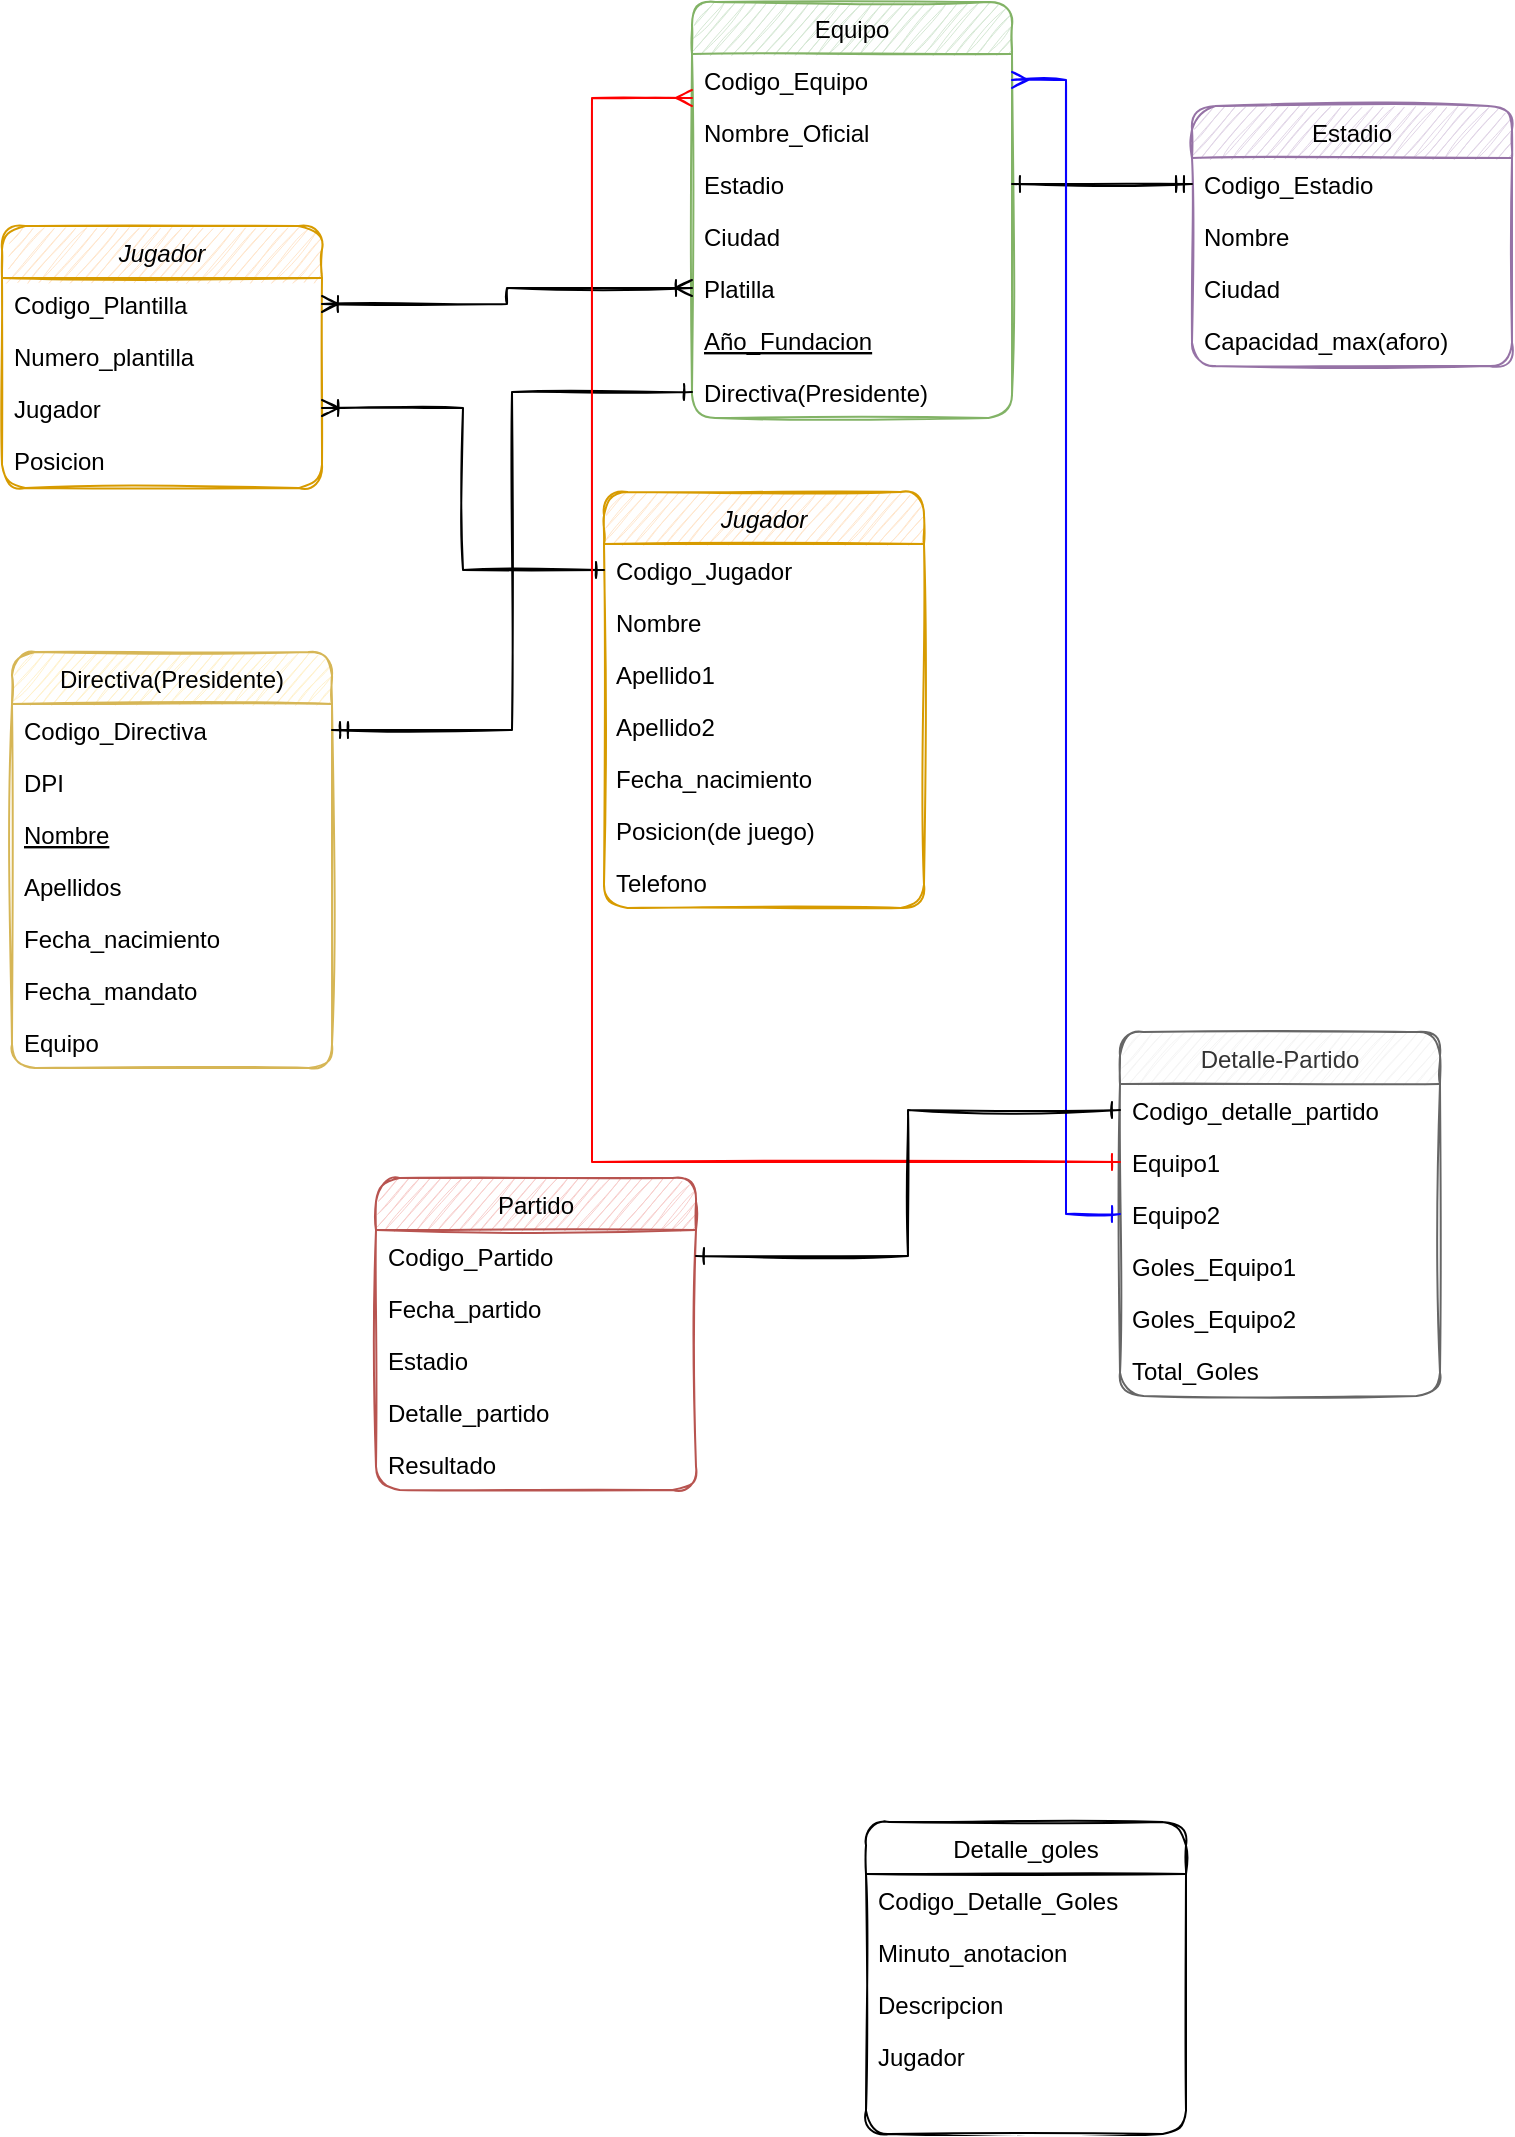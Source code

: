 <mxfile version="15.3.2" type="github">
  <diagram id="C5RBs43oDa-KdzZeNtuy" name="Page-1">
    <mxGraphModel dx="1426" dy="794" grid="0" gridSize="10" guides="1" tooltips="1" connect="1" arrows="1" fold="1" page="1" pageScale="1" pageWidth="827" pageHeight="1169" background="#FFFFFF" math="0" shadow="0">
      <root>
        <mxCell id="WIyWlLk6GJQsqaUBKTNV-0" />
        <mxCell id="WIyWlLk6GJQsqaUBKTNV-1" parent="WIyWlLk6GJQsqaUBKTNV-0" />
        <mxCell id="zkfFHV4jXpPFQw0GAbJ--0" value="Jugador" style="swimlane;fontStyle=2;align=center;verticalAlign=top;childLayout=stackLayout;horizontal=1;startSize=26;horizontalStack=0;resizeParent=1;resizeLast=0;collapsible=1;marginBottom=0;shadow=0;strokeWidth=1;fillColor=#ffe6cc;strokeColor=#d79b00;rounded=1;sketch=1;" parent="WIyWlLk6GJQsqaUBKTNV-1" vertex="1">
          <mxGeometry x="349" y="315" width="160" height="208" as="geometry">
            <mxRectangle x="230" y="140" width="160" height="26" as="alternateBounds" />
          </mxGeometry>
        </mxCell>
        <mxCell id="zkfFHV4jXpPFQw0GAbJ--5" value="Codigo_Jugador" style="text;align=left;verticalAlign=top;spacingLeft=4;spacingRight=4;overflow=hidden;rotatable=0;points=[[0,0.5],[1,0.5]];portConstraint=eastwest;rounded=1;sketch=1;" parent="zkfFHV4jXpPFQw0GAbJ--0" vertex="1">
          <mxGeometry y="26" width="160" height="26" as="geometry" />
        </mxCell>
        <mxCell id="zkfFHV4jXpPFQw0GAbJ--1" value="Nombre" style="text;align=left;verticalAlign=top;spacingLeft=4;spacingRight=4;overflow=hidden;rotatable=0;points=[[0,0.5],[1,0.5]];portConstraint=eastwest;rounded=1;sketch=1;" parent="zkfFHV4jXpPFQw0GAbJ--0" vertex="1">
          <mxGeometry y="52" width="160" height="26" as="geometry" />
        </mxCell>
        <mxCell id="zkfFHV4jXpPFQw0GAbJ--2" value="Apellido1" style="text;align=left;verticalAlign=top;spacingLeft=4;spacingRight=4;overflow=hidden;rotatable=0;points=[[0,0.5],[1,0.5]];portConstraint=eastwest;shadow=0;html=0;rounded=1;sketch=1;" parent="zkfFHV4jXpPFQw0GAbJ--0" vertex="1">
          <mxGeometry y="78" width="160" height="26" as="geometry" />
        </mxCell>
        <mxCell id="zkfFHV4jXpPFQw0GAbJ--3" value="Apellido2" style="text;align=left;verticalAlign=top;spacingLeft=4;spacingRight=4;overflow=hidden;rotatable=0;points=[[0,0.5],[1,0.5]];portConstraint=eastwest;shadow=0;html=0;rounded=1;sketch=1;" parent="zkfFHV4jXpPFQw0GAbJ--0" vertex="1">
          <mxGeometry y="104" width="160" height="26" as="geometry" />
        </mxCell>
        <mxCell id="KQvhHOU-KLIOsYbTr6vz-0" value="Fecha_nacimiento" style="text;align=left;verticalAlign=top;spacingLeft=4;spacingRight=4;overflow=hidden;rotatable=0;points=[[0,0.5],[1,0.5]];portConstraint=eastwest;shadow=0;html=0;rounded=1;sketch=1;" vertex="1" parent="zkfFHV4jXpPFQw0GAbJ--0">
          <mxGeometry y="130" width="160" height="26" as="geometry" />
        </mxCell>
        <mxCell id="KQvhHOU-KLIOsYbTr6vz-2" value="Posicion(de juego)" style="text;align=left;verticalAlign=top;spacingLeft=4;spacingRight=4;overflow=hidden;rotatable=0;points=[[0,0.5],[1,0.5]];portConstraint=eastwest;shadow=0;html=0;rounded=1;sketch=1;" vertex="1" parent="zkfFHV4jXpPFQw0GAbJ--0">
          <mxGeometry y="156" width="160" height="26" as="geometry" />
        </mxCell>
        <mxCell id="KQvhHOU-KLIOsYbTr6vz-1" value="Telefono" style="text;align=left;verticalAlign=top;spacingLeft=4;spacingRight=4;overflow=hidden;rotatable=0;points=[[0,0.5],[1,0.5]];portConstraint=eastwest;shadow=0;html=0;rounded=1;sketch=1;" vertex="1" parent="zkfFHV4jXpPFQw0GAbJ--0">
          <mxGeometry y="182" width="160" height="26" as="geometry" />
        </mxCell>
        <mxCell id="zkfFHV4jXpPFQw0GAbJ--6" value="Equipo" style="swimlane;fontStyle=0;align=center;verticalAlign=top;childLayout=stackLayout;horizontal=1;startSize=26;horizontalStack=0;resizeParent=1;resizeLast=0;collapsible=1;marginBottom=0;shadow=0;strokeWidth=1;fillColor=#d5e8d4;strokeColor=#82b366;rounded=1;sketch=1;" parent="WIyWlLk6GJQsqaUBKTNV-1" vertex="1">
          <mxGeometry x="393" y="70" width="160" height="208" as="geometry">
            <mxRectangle x="130" y="380" width="160" height="26" as="alternateBounds" />
          </mxGeometry>
        </mxCell>
        <mxCell id="zkfFHV4jXpPFQw0GAbJ--7" value="Codigo_Equipo" style="text;align=left;verticalAlign=top;spacingLeft=4;spacingRight=4;overflow=hidden;rotatable=0;points=[[0,0.5],[1,0.5]];portConstraint=eastwest;rounded=1;sketch=1;" parent="zkfFHV4jXpPFQw0GAbJ--6" vertex="1">
          <mxGeometry y="26" width="160" height="26" as="geometry" />
        </mxCell>
        <mxCell id="zkfFHV4jXpPFQw0GAbJ--8" value="Nombre_Oficial" style="text;align=left;verticalAlign=top;spacingLeft=4;spacingRight=4;overflow=hidden;rotatable=0;points=[[0,0.5],[1,0.5]];portConstraint=eastwest;shadow=0;html=0;rounded=1;sketch=1;" parent="zkfFHV4jXpPFQw0GAbJ--6" vertex="1">
          <mxGeometry y="52" width="160" height="26" as="geometry" />
        </mxCell>
        <mxCell id="KQvhHOU-KLIOsYbTr6vz-13" value="Estadio" style="text;align=left;verticalAlign=top;spacingLeft=4;spacingRight=4;overflow=hidden;rotatable=0;points=[[0,0.5],[1,0.5]];portConstraint=eastwest;shadow=0;html=0;rounded=1;sketch=1;" vertex="1" parent="zkfFHV4jXpPFQw0GAbJ--6">
          <mxGeometry y="78" width="160" height="26" as="geometry" />
        </mxCell>
        <mxCell id="KQvhHOU-KLIOsYbTr6vz-15" value="Ciudad" style="text;align=left;verticalAlign=top;spacingLeft=4;spacingRight=4;overflow=hidden;rotatable=0;points=[[0,0.5],[1,0.5]];portConstraint=eastwest;shadow=0;html=0;rounded=1;sketch=1;" vertex="1" parent="zkfFHV4jXpPFQw0GAbJ--6">
          <mxGeometry y="104" width="160" height="26" as="geometry" />
        </mxCell>
        <mxCell id="KQvhHOU-KLIOsYbTr6vz-31" value="Platilla" style="text;align=left;verticalAlign=top;spacingLeft=4;spacingRight=4;overflow=hidden;rotatable=0;points=[[0,0.5],[1,0.5]];portConstraint=eastwest;shadow=0;html=0;rounded=1;sketch=1;" vertex="1" parent="zkfFHV4jXpPFQw0GAbJ--6">
          <mxGeometry y="130" width="160" height="26" as="geometry" />
        </mxCell>
        <mxCell id="zkfFHV4jXpPFQw0GAbJ--10" value="Año_Fundacion" style="text;align=left;verticalAlign=top;spacingLeft=4;spacingRight=4;overflow=hidden;rotatable=0;points=[[0,0.5],[1,0.5]];portConstraint=eastwest;fontStyle=4;rounded=1;sketch=1;" parent="zkfFHV4jXpPFQw0GAbJ--6" vertex="1">
          <mxGeometry y="156" width="160" height="26" as="geometry" />
        </mxCell>
        <mxCell id="zkfFHV4jXpPFQw0GAbJ--11" value="Directiva(Presidente)" style="text;align=left;verticalAlign=top;spacingLeft=4;spacingRight=4;overflow=hidden;rotatable=0;points=[[0,0.5],[1,0.5]];portConstraint=eastwest;rounded=1;sketch=1;" parent="zkfFHV4jXpPFQw0GAbJ--6" vertex="1">
          <mxGeometry y="182" width="160" height="26" as="geometry" />
        </mxCell>
        <mxCell id="zkfFHV4jXpPFQw0GAbJ--13" value="Estadio" style="swimlane;fontStyle=0;align=center;verticalAlign=top;childLayout=stackLayout;horizontal=1;startSize=26;horizontalStack=0;resizeParent=1;resizeLast=0;collapsible=1;marginBottom=0;shadow=0;strokeWidth=1;fillColor=#e1d5e7;strokeColor=#9673a6;rounded=1;sketch=1;" parent="WIyWlLk6GJQsqaUBKTNV-1" vertex="1">
          <mxGeometry x="643" y="122" width="160" height="130" as="geometry">
            <mxRectangle x="340" y="380" width="170" height="26" as="alternateBounds" />
          </mxGeometry>
        </mxCell>
        <mxCell id="zkfFHV4jXpPFQw0GAbJ--14" value="Codigo_Estadio" style="text;align=left;verticalAlign=top;spacingLeft=4;spacingRight=4;overflow=hidden;rotatable=0;points=[[0,0.5],[1,0.5]];portConstraint=eastwest;rounded=1;sketch=1;" parent="zkfFHV4jXpPFQw0GAbJ--13" vertex="1">
          <mxGeometry y="26" width="160" height="26" as="geometry" />
        </mxCell>
        <mxCell id="KQvhHOU-KLIOsYbTr6vz-3" value="Nombre" style="text;align=left;verticalAlign=top;spacingLeft=4;spacingRight=4;overflow=hidden;rotatable=0;points=[[0,0.5],[1,0.5]];portConstraint=eastwest;rounded=1;sketch=1;" vertex="1" parent="zkfFHV4jXpPFQw0GAbJ--13">
          <mxGeometry y="52" width="160" height="26" as="geometry" />
        </mxCell>
        <mxCell id="KQvhHOU-KLIOsYbTr6vz-4" value="Ciudad" style="text;align=left;verticalAlign=top;spacingLeft=4;spacingRight=4;overflow=hidden;rotatable=0;points=[[0,0.5],[1,0.5]];portConstraint=eastwest;rounded=1;sketch=1;" vertex="1" parent="zkfFHV4jXpPFQw0GAbJ--13">
          <mxGeometry y="78" width="160" height="26" as="geometry" />
        </mxCell>
        <mxCell id="KQvhHOU-KLIOsYbTr6vz-14" value="Capacidad_max(aforo)" style="text;align=left;verticalAlign=top;spacingLeft=4;spacingRight=4;overflow=hidden;rotatable=0;points=[[0,0.5],[1,0.5]];portConstraint=eastwest;rounded=1;sketch=1;" vertex="1" parent="zkfFHV4jXpPFQw0GAbJ--13">
          <mxGeometry y="104" width="160" height="26" as="geometry" />
        </mxCell>
        <mxCell id="zkfFHV4jXpPFQw0GAbJ--17" value="Partido" style="swimlane;fontStyle=0;align=center;verticalAlign=top;childLayout=stackLayout;horizontal=1;startSize=26;horizontalStack=0;resizeParent=1;resizeLast=0;collapsible=1;marginBottom=0;shadow=0;strokeWidth=1;fillColor=#f8cecc;strokeColor=#b85450;rounded=1;sketch=1;" parent="WIyWlLk6GJQsqaUBKTNV-1" vertex="1">
          <mxGeometry x="235" y="658" width="160" height="156" as="geometry">
            <mxRectangle x="550" y="140" width="160" height="26" as="alternateBounds" />
          </mxGeometry>
        </mxCell>
        <mxCell id="zkfFHV4jXpPFQw0GAbJ--18" value="Codigo_Partido" style="text;align=left;verticalAlign=top;spacingLeft=4;spacingRight=4;overflow=hidden;rotatable=0;points=[[0,0.5],[1,0.5]];portConstraint=eastwest;rounded=1;sketch=1;" parent="zkfFHV4jXpPFQw0GAbJ--17" vertex="1">
          <mxGeometry y="26" width="160" height="26" as="geometry" />
        </mxCell>
        <mxCell id="zkfFHV4jXpPFQw0GAbJ--19" value="Fecha_partido" style="text;align=left;verticalAlign=top;spacingLeft=4;spacingRight=4;overflow=hidden;rotatable=0;points=[[0,0.5],[1,0.5]];portConstraint=eastwest;shadow=0;html=0;rounded=1;sketch=1;" parent="zkfFHV4jXpPFQw0GAbJ--17" vertex="1">
          <mxGeometry y="52" width="160" height="26" as="geometry" />
        </mxCell>
        <mxCell id="KQvhHOU-KLIOsYbTr6vz-23" value="Estadio" style="text;align=left;verticalAlign=top;spacingLeft=4;spacingRight=4;overflow=hidden;rotatable=0;points=[[0,0.5],[1,0.5]];portConstraint=eastwest;shadow=0;html=0;rounded=1;sketch=1;" vertex="1" parent="zkfFHV4jXpPFQw0GAbJ--17">
          <mxGeometry y="78" width="160" height="26" as="geometry" />
        </mxCell>
        <mxCell id="zkfFHV4jXpPFQw0GAbJ--20" value="Detalle_partido" style="text;align=left;verticalAlign=top;spacingLeft=4;spacingRight=4;overflow=hidden;rotatable=0;points=[[0,0.5],[1,0.5]];portConstraint=eastwest;shadow=0;html=0;rounded=1;sketch=1;" parent="zkfFHV4jXpPFQw0GAbJ--17" vertex="1">
          <mxGeometry y="104" width="160" height="26" as="geometry" />
        </mxCell>
        <mxCell id="zkfFHV4jXpPFQw0GAbJ--22" value="Resultado" style="text;align=left;verticalAlign=top;spacingLeft=4;spacingRight=4;overflow=hidden;rotatable=0;points=[[0,0.5],[1,0.5]];portConstraint=eastwest;shadow=0;html=0;rounded=1;sketch=1;" parent="zkfFHV4jXpPFQw0GAbJ--17" vertex="1">
          <mxGeometry y="130" width="160" height="26" as="geometry" />
        </mxCell>
        <mxCell id="KQvhHOU-KLIOsYbTr6vz-5" value="Directiva(Presidente)" style="swimlane;fontStyle=0;align=center;verticalAlign=top;childLayout=stackLayout;horizontal=1;startSize=26;horizontalStack=0;resizeParent=1;resizeLast=0;collapsible=1;marginBottom=0;shadow=0;strokeWidth=1;fillColor=#fff2cc;strokeColor=#d6b656;rounded=1;sketch=1;" vertex="1" parent="WIyWlLk6GJQsqaUBKTNV-1">
          <mxGeometry x="53" y="395" width="160" height="208" as="geometry">
            <mxRectangle x="130" y="380" width="160" height="26" as="alternateBounds" />
          </mxGeometry>
        </mxCell>
        <mxCell id="KQvhHOU-KLIOsYbTr6vz-6" value="Codigo_Directiva" style="text;align=left;verticalAlign=top;spacingLeft=4;spacingRight=4;overflow=hidden;rotatable=0;points=[[0,0.5],[1,0.5]];portConstraint=eastwest;rounded=1;sketch=1;" vertex="1" parent="KQvhHOU-KLIOsYbTr6vz-5">
          <mxGeometry y="26" width="160" height="26" as="geometry" />
        </mxCell>
        <mxCell id="KQvhHOU-KLIOsYbTr6vz-7" value="DPI" style="text;align=left;verticalAlign=top;spacingLeft=4;spacingRight=4;overflow=hidden;rotatable=0;points=[[0,0.5],[1,0.5]];portConstraint=eastwest;shadow=0;html=0;rounded=1;sketch=1;" vertex="1" parent="KQvhHOU-KLIOsYbTr6vz-5">
          <mxGeometry y="52" width="160" height="26" as="geometry" />
        </mxCell>
        <mxCell id="KQvhHOU-KLIOsYbTr6vz-8" value="Nombre" style="text;align=left;verticalAlign=top;spacingLeft=4;spacingRight=4;overflow=hidden;rotatable=0;points=[[0,0.5],[1,0.5]];portConstraint=eastwest;fontStyle=4;rounded=1;sketch=1;" vertex="1" parent="KQvhHOU-KLIOsYbTr6vz-5">
          <mxGeometry y="78" width="160" height="26" as="geometry" />
        </mxCell>
        <mxCell id="KQvhHOU-KLIOsYbTr6vz-9" value="Apellidos" style="text;align=left;verticalAlign=top;spacingLeft=4;spacingRight=4;overflow=hidden;rotatable=0;points=[[0,0.5],[1,0.5]];portConstraint=eastwest;rounded=1;sketch=1;" vertex="1" parent="KQvhHOU-KLIOsYbTr6vz-5">
          <mxGeometry y="104" width="160" height="26" as="geometry" />
        </mxCell>
        <mxCell id="KQvhHOU-KLIOsYbTr6vz-10" value="Fecha_nacimiento" style="text;align=left;verticalAlign=top;spacingLeft=4;spacingRight=4;overflow=hidden;rotatable=0;points=[[0,0.5],[1,0.5]];portConstraint=eastwest;rounded=1;sketch=1;" vertex="1" parent="KQvhHOU-KLIOsYbTr6vz-5">
          <mxGeometry y="130" width="160" height="26" as="geometry" />
        </mxCell>
        <mxCell id="KQvhHOU-KLIOsYbTr6vz-12" value="Fecha_mandato" style="text;align=left;verticalAlign=top;spacingLeft=4;spacingRight=4;overflow=hidden;rotatable=0;points=[[0,0.5],[1,0.5]];portConstraint=eastwest;rounded=1;sketch=1;" vertex="1" parent="KQvhHOU-KLIOsYbTr6vz-5">
          <mxGeometry y="156" width="160" height="26" as="geometry" />
        </mxCell>
        <mxCell id="KQvhHOU-KLIOsYbTr6vz-11" value="Equipo" style="text;align=left;verticalAlign=top;spacingLeft=4;spacingRight=4;overflow=hidden;rotatable=0;points=[[0,0.5],[1,0.5]];portConstraint=eastwest;rounded=1;sketch=1;" vertex="1" parent="KQvhHOU-KLIOsYbTr6vz-5">
          <mxGeometry y="182" width="160" height="26" as="geometry" />
        </mxCell>
        <mxCell id="KQvhHOU-KLIOsYbTr6vz-16" value="Detalle-Partido" style="swimlane;fontStyle=0;align=center;verticalAlign=top;childLayout=stackLayout;horizontal=1;startSize=26;horizontalStack=0;resizeParent=1;resizeLast=0;collapsible=1;marginBottom=0;shadow=0;strokeWidth=1;fillColor=#f5f5f5;strokeColor=#666666;fontColor=#333333;rounded=1;sketch=1;" vertex="1" parent="WIyWlLk6GJQsqaUBKTNV-1">
          <mxGeometry x="607" y="585" width="160" height="182" as="geometry">
            <mxRectangle x="340" y="380" width="170" height="26" as="alternateBounds" />
          </mxGeometry>
        </mxCell>
        <mxCell id="KQvhHOU-KLIOsYbTr6vz-17" value="Codigo_detalle_partido" style="text;align=left;verticalAlign=top;spacingLeft=4;spacingRight=4;overflow=hidden;rotatable=0;points=[[0,0.5],[1,0.5]];portConstraint=eastwest;rounded=1;sketch=1;" vertex="1" parent="KQvhHOU-KLIOsYbTr6vz-16">
          <mxGeometry y="26" width="160" height="26" as="geometry" />
        </mxCell>
        <mxCell id="KQvhHOU-KLIOsYbTr6vz-18" value="Equipo1   &#xa;" style="text;align=left;verticalAlign=top;spacingLeft=4;spacingRight=4;overflow=hidden;rotatable=0;points=[[0,0.5],[1,0.5]];portConstraint=eastwest;rounded=1;sketch=1;" vertex="1" parent="KQvhHOU-KLIOsYbTr6vz-16">
          <mxGeometry y="52" width="160" height="26" as="geometry" />
        </mxCell>
        <mxCell id="KQvhHOU-KLIOsYbTr6vz-19" value="Equipo2" style="text;align=left;verticalAlign=top;spacingLeft=4;spacingRight=4;overflow=hidden;rotatable=0;points=[[0,0.5],[1,0.5]];portConstraint=eastwest;rounded=1;sketch=1;" vertex="1" parent="KQvhHOU-KLIOsYbTr6vz-16">
          <mxGeometry y="78" width="160" height="26" as="geometry" />
        </mxCell>
        <mxCell id="KQvhHOU-KLIOsYbTr6vz-21" value="Goles_Equipo1" style="text;align=left;verticalAlign=top;spacingLeft=4;spacingRight=4;overflow=hidden;rotatable=0;points=[[0,0.5],[1,0.5]];portConstraint=eastwest;rounded=1;sketch=1;" vertex="1" parent="KQvhHOU-KLIOsYbTr6vz-16">
          <mxGeometry y="104" width="160" height="26" as="geometry" />
        </mxCell>
        <mxCell id="KQvhHOU-KLIOsYbTr6vz-22" value="Goles_Equipo2" style="text;align=left;verticalAlign=top;spacingLeft=4;spacingRight=4;overflow=hidden;rotatable=0;points=[[0,0.5],[1,0.5]];portConstraint=eastwest;rounded=1;sketch=1;" vertex="1" parent="KQvhHOU-KLIOsYbTr6vz-16">
          <mxGeometry y="130" width="160" height="26" as="geometry" />
        </mxCell>
        <mxCell id="KQvhHOU-KLIOsYbTr6vz-20" value="Total_Goles" style="text;align=left;verticalAlign=top;spacingLeft=4;spacingRight=4;overflow=hidden;rotatable=0;points=[[0,0.5],[1,0.5]];portConstraint=eastwest;rounded=1;sketch=1;" vertex="1" parent="KQvhHOU-KLIOsYbTr6vz-16">
          <mxGeometry y="156" width="160" height="26" as="geometry" />
        </mxCell>
        <mxCell id="KQvhHOU-KLIOsYbTr6vz-24" value="Detalle_goles" style="swimlane;fontStyle=0;align=center;verticalAlign=top;childLayout=stackLayout;horizontal=1;startSize=26;horizontalStack=0;resizeParent=1;resizeLast=0;collapsible=1;marginBottom=0;shadow=0;strokeWidth=1;rounded=1;sketch=1;" vertex="1" parent="WIyWlLk6GJQsqaUBKTNV-1">
          <mxGeometry x="480" y="980" width="160" height="156" as="geometry">
            <mxRectangle x="550" y="140" width="160" height="26" as="alternateBounds" />
          </mxGeometry>
        </mxCell>
        <mxCell id="KQvhHOU-KLIOsYbTr6vz-25" value="Codigo_Detalle_Goles" style="text;align=left;verticalAlign=top;spacingLeft=4;spacingRight=4;overflow=hidden;rotatable=0;points=[[0,0.5],[1,0.5]];portConstraint=eastwest;rounded=1;sketch=1;" vertex="1" parent="KQvhHOU-KLIOsYbTr6vz-24">
          <mxGeometry y="26" width="160" height="26" as="geometry" />
        </mxCell>
        <mxCell id="KQvhHOU-KLIOsYbTr6vz-26" value="Minuto_anotacion" style="text;align=left;verticalAlign=top;spacingLeft=4;spacingRight=4;overflow=hidden;rotatable=0;points=[[0,0.5],[1,0.5]];portConstraint=eastwest;shadow=0;html=0;rounded=1;sketch=1;" vertex="1" parent="KQvhHOU-KLIOsYbTr6vz-24">
          <mxGeometry y="52" width="160" height="26" as="geometry" />
        </mxCell>
        <mxCell id="KQvhHOU-KLIOsYbTr6vz-27" value="Descripcion" style="text;align=left;verticalAlign=top;spacingLeft=4;spacingRight=4;overflow=hidden;rotatable=0;points=[[0,0.5],[1,0.5]];portConstraint=eastwest;shadow=0;html=0;rounded=1;sketch=1;" vertex="1" parent="KQvhHOU-KLIOsYbTr6vz-24">
          <mxGeometry y="78" width="160" height="26" as="geometry" />
        </mxCell>
        <mxCell id="KQvhHOU-KLIOsYbTr6vz-28" value="Jugador" style="text;align=left;verticalAlign=top;spacingLeft=4;spacingRight=4;overflow=hidden;rotatable=0;points=[[0,0.5],[1,0.5]];portConstraint=eastwest;shadow=0;html=0;rounded=1;sketch=1;" vertex="1" parent="KQvhHOU-KLIOsYbTr6vz-24">
          <mxGeometry y="104" width="160" height="26" as="geometry" />
        </mxCell>
        <mxCell id="KQvhHOU-KLIOsYbTr6vz-32" value="Jugador" style="swimlane;fontStyle=2;align=center;verticalAlign=top;childLayout=stackLayout;horizontal=1;startSize=26;horizontalStack=0;resizeParent=1;resizeLast=0;collapsible=1;marginBottom=0;shadow=0;strokeWidth=1;fillColor=#ffe6cc;strokeColor=#d79b00;rounded=1;sketch=1;" vertex="1" parent="WIyWlLk6GJQsqaUBKTNV-1">
          <mxGeometry x="48" y="182" width="160" height="131" as="geometry">
            <mxRectangle x="230" y="140" width="160" height="26" as="alternateBounds" />
          </mxGeometry>
        </mxCell>
        <mxCell id="KQvhHOU-KLIOsYbTr6vz-33" value="Codigo_Plantilla" style="text;align=left;verticalAlign=top;spacingLeft=4;spacingRight=4;overflow=hidden;rotatable=0;points=[[0,0.5],[1,0.5]];portConstraint=eastwest;rounded=1;sketch=1;" vertex="1" parent="KQvhHOU-KLIOsYbTr6vz-32">
          <mxGeometry y="26" width="160" height="26" as="geometry" />
        </mxCell>
        <mxCell id="KQvhHOU-KLIOsYbTr6vz-40" value="Numero_plantilla" style="text;align=left;verticalAlign=top;spacingLeft=4;spacingRight=4;overflow=hidden;rotatable=0;points=[[0,0.5],[1,0.5]];portConstraint=eastwest;shadow=0;html=0;rounded=1;sketch=1;" vertex="1" parent="KQvhHOU-KLIOsYbTr6vz-32">
          <mxGeometry y="52" width="160" height="26" as="geometry" />
        </mxCell>
        <mxCell id="KQvhHOU-KLIOsYbTr6vz-34" value="Jugador" style="text;align=left;verticalAlign=top;spacingLeft=4;spacingRight=4;overflow=hidden;rotatable=0;points=[[0,0.5],[1,0.5]];portConstraint=eastwest;rounded=1;sketch=1;" vertex="1" parent="KQvhHOU-KLIOsYbTr6vz-32">
          <mxGeometry y="78" width="160" height="26" as="geometry" />
        </mxCell>
        <mxCell id="KQvhHOU-KLIOsYbTr6vz-35" value="Posicion" style="text;align=left;verticalAlign=top;spacingLeft=4;spacingRight=4;overflow=hidden;rotatable=0;points=[[0,0.5],[1,0.5]];portConstraint=eastwest;shadow=0;html=0;rounded=1;sketch=1;" vertex="1" parent="KQvhHOU-KLIOsYbTr6vz-32">
          <mxGeometry y="104" width="160" height="26" as="geometry" />
        </mxCell>
        <mxCell id="KQvhHOU-KLIOsYbTr6vz-41" style="edgeStyle=orthogonalEdgeStyle;rounded=0;sketch=1;orthogonalLoop=1;jettySize=auto;html=1;endArrow=ERoneToMany;endFill=0;startArrow=ERone;startFill=0;" edge="1" parent="WIyWlLk6GJQsqaUBKTNV-1" source="zkfFHV4jXpPFQw0GAbJ--5" target="KQvhHOU-KLIOsYbTr6vz-34">
          <mxGeometry relative="1" as="geometry" />
        </mxCell>
        <mxCell id="KQvhHOU-KLIOsYbTr6vz-42" style="edgeStyle=orthogonalEdgeStyle;rounded=0;sketch=1;orthogonalLoop=1;jettySize=auto;html=1;startArrow=ERoneToMany;startFill=0;endArrow=ERoneToMany;endFill=0;" edge="1" parent="WIyWlLk6GJQsqaUBKTNV-1" source="KQvhHOU-KLIOsYbTr6vz-33" target="KQvhHOU-KLIOsYbTr6vz-31">
          <mxGeometry relative="1" as="geometry" />
        </mxCell>
        <mxCell id="KQvhHOU-KLIOsYbTr6vz-43" style="edgeStyle=orthogonalEdgeStyle;rounded=0;sketch=1;orthogonalLoop=1;jettySize=auto;html=1;startArrow=ERmandOne;startFill=0;endArrow=ERone;endFill=0;" edge="1" parent="WIyWlLk6GJQsqaUBKTNV-1" source="zkfFHV4jXpPFQw0GAbJ--14" target="KQvhHOU-KLIOsYbTr6vz-13">
          <mxGeometry relative="1" as="geometry" />
        </mxCell>
        <mxCell id="KQvhHOU-KLIOsYbTr6vz-44" style="edgeStyle=orthogonalEdgeStyle;rounded=0;sketch=1;orthogonalLoop=1;jettySize=auto;html=1;exitX=1;exitY=0.5;exitDx=0;exitDy=0;startArrow=ERmandOne;startFill=0;endArrow=ERone;endFill=0;" edge="1" parent="WIyWlLk6GJQsqaUBKTNV-1" source="KQvhHOU-KLIOsYbTr6vz-6" target="zkfFHV4jXpPFQw0GAbJ--11">
          <mxGeometry relative="1" as="geometry" />
        </mxCell>
        <mxCell id="KQvhHOU-KLIOsYbTr6vz-45" style="edgeStyle=orthogonalEdgeStyle;rounded=0;sketch=1;orthogonalLoop=1;jettySize=auto;html=1;startArrow=ERmany;startFill=0;endArrow=ERone;endFill=0;strokeColor=#FF0000;" edge="1" parent="WIyWlLk6GJQsqaUBKTNV-1" source="zkfFHV4jXpPFQw0GAbJ--7" target="KQvhHOU-KLIOsYbTr6vz-18">
          <mxGeometry relative="1" as="geometry">
            <Array as="points">
              <mxPoint x="343" y="118" />
              <mxPoint x="343" y="650" />
            </Array>
          </mxGeometry>
        </mxCell>
        <mxCell id="KQvhHOU-KLIOsYbTr6vz-46" style="edgeStyle=orthogonalEdgeStyle;rounded=0;sketch=1;orthogonalLoop=1;jettySize=auto;html=1;startArrow=ERmany;startFill=0;endArrow=ERone;endFill=0;strokeColor=#0800FF;" edge="1" parent="WIyWlLk6GJQsqaUBKTNV-1" source="zkfFHV4jXpPFQw0GAbJ--7" target="KQvhHOU-KLIOsYbTr6vz-19">
          <mxGeometry relative="1" as="geometry" />
        </mxCell>
        <mxCell id="KQvhHOU-KLIOsYbTr6vz-47" style="edgeStyle=orthogonalEdgeStyle;rounded=0;sketch=1;orthogonalLoop=1;jettySize=auto;html=1;startArrow=ERone;startFill=0;endArrow=ERone;endFill=0;strokeColor=#000000;" edge="1" parent="WIyWlLk6GJQsqaUBKTNV-1" source="KQvhHOU-KLIOsYbTr6vz-17" target="zkfFHV4jXpPFQw0GAbJ--18">
          <mxGeometry relative="1" as="geometry" />
        </mxCell>
      </root>
    </mxGraphModel>
  </diagram>
</mxfile>
